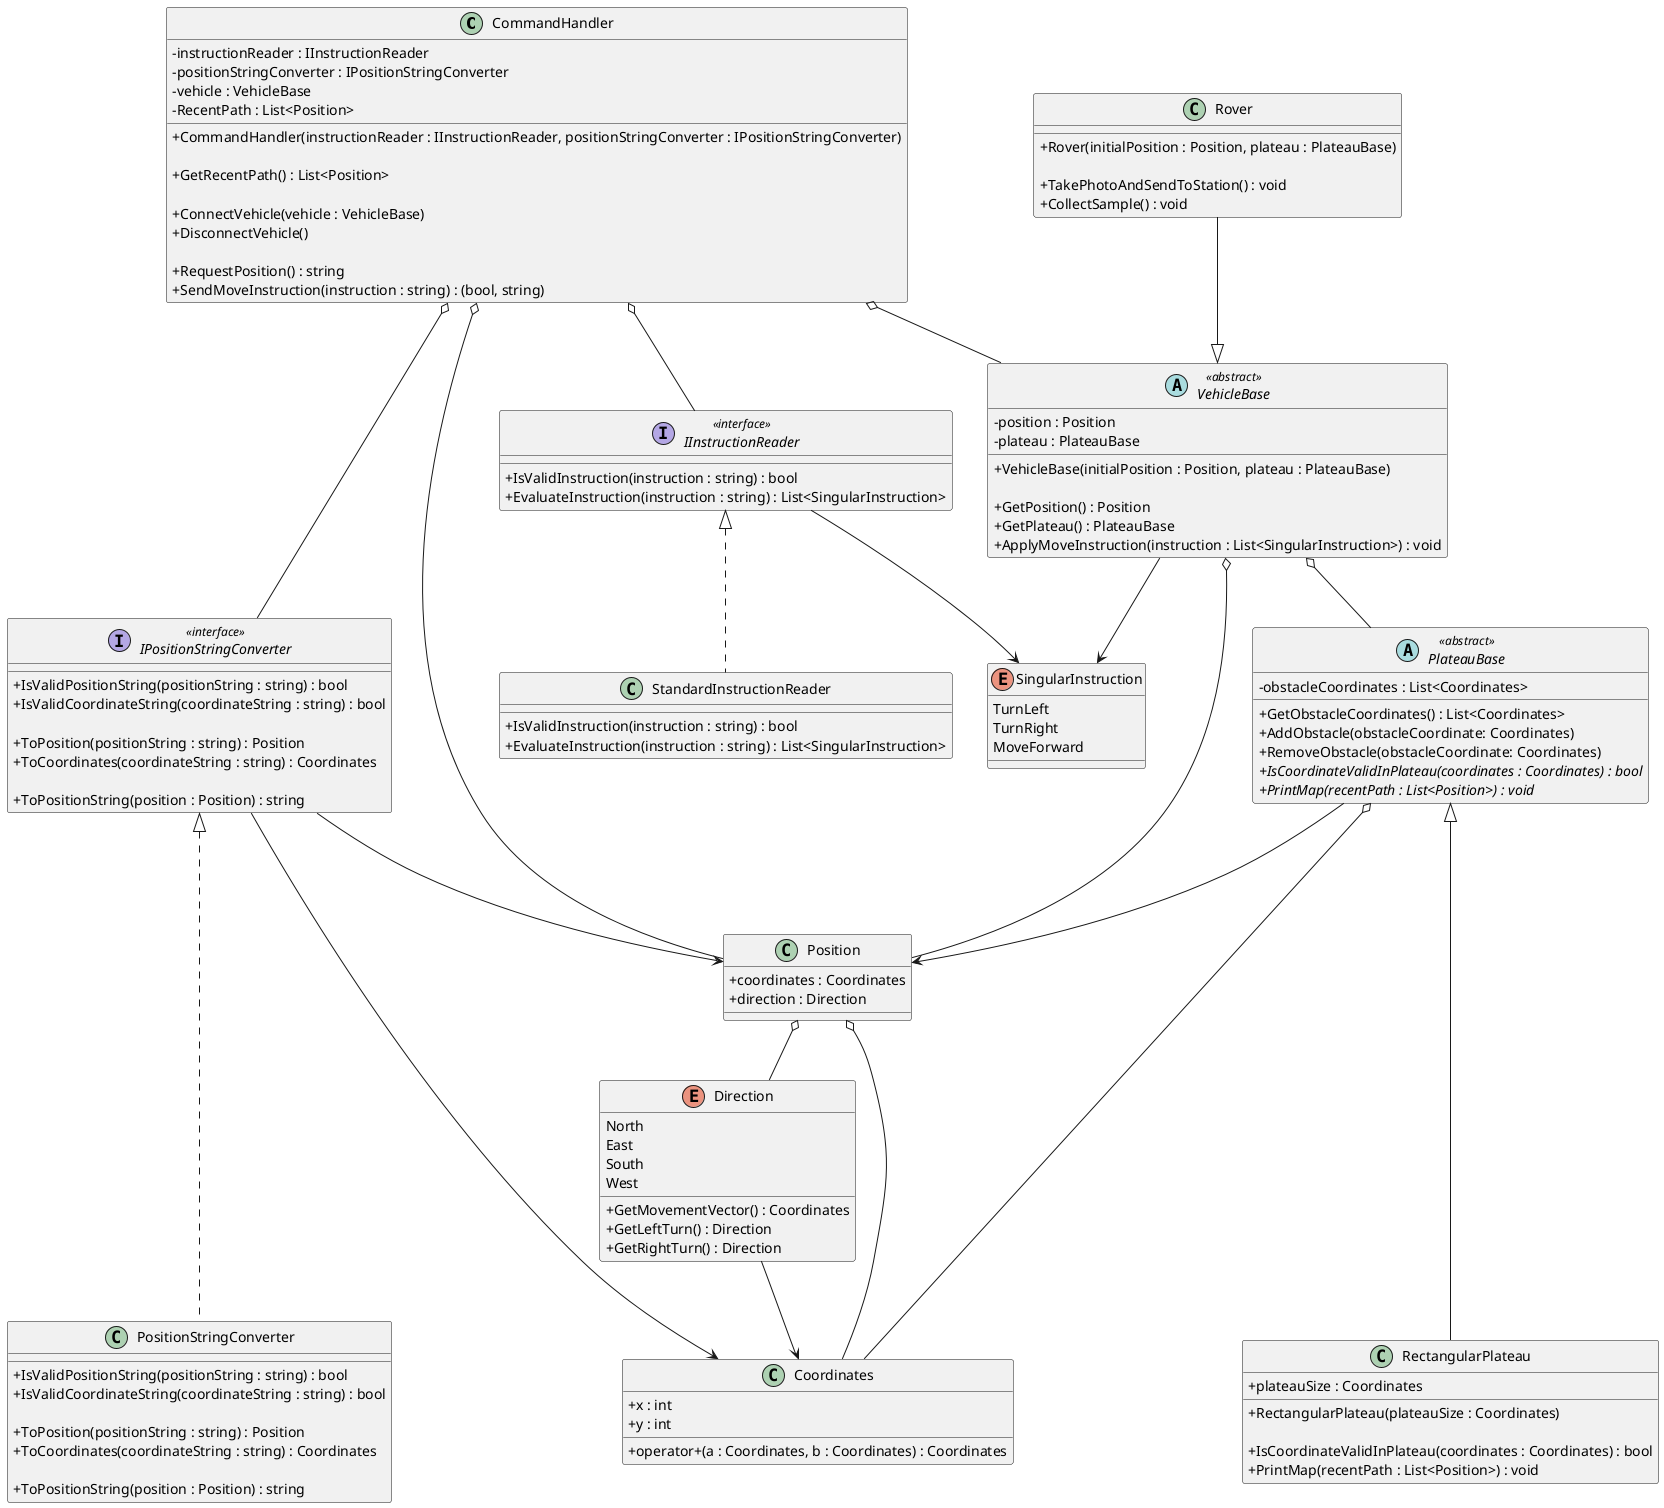 @startuml "Mars Rover Challenge"
skinparam classAttributeIconSize 0

class CommandHandler
{
  - instructionReader : IInstructionReader
  - positionStringConverter : IPositionStringConverter
  - vehicle : VehicleBase
  - RecentPath : List<Position>

  + CommandHandler(instructionReader : IInstructionReader, positionStringConverter : IPositionStringConverter)
  
  + GetRecentPath() : List<Position>

  + ConnectVehicle(vehicle : VehicleBase)
  + DisconnectVehicle()

  + RequestPosition() : string
  + SendMoveInstruction(instruction : string) : (bool, string)
}

interface IInstructionReader <<interface>>
{
  + IsValidInstruction(instruction : string) : bool
  + EvaluateInstruction(instruction : string) : List<SingularInstruction>
}

enum SingularInstruction
{
  TurnLeft
  TurnRight
  MoveForward
}

class StandardInstructionReader
{
  + IsValidInstruction(instruction : string) : bool
  + EvaluateInstruction(instruction : string) : List<SingularInstruction>
}

abstract PlateauBase <<abstract>>
{
  - obstacleCoordinates : List<Coordinates>

  + GetObstacleCoordinates() : List<Coordinates>
  + AddObstacle(obstacleCoordinate: Coordinates)
  + RemoveObstacle(obstacleCoordinate: Coordinates)
  {abstract} + IsCoordinateValidInPlateau(coordinates : Coordinates) : bool
  {abstract} + PrintMap(recentPath : List<Position>) : void
}

class RectangularPlateau
{
  + plateauSize : Coordinates

  + RectangularPlateau(plateauSize : Coordinates)

  + IsCoordinateValidInPlateau(coordinates : Coordinates) : bool
  + PrintMap(recentPath : List<Position>) : void
}

class Coordinates
{
  + x : int
  + y : int

  + operator+(a : Coordinates, b : Coordinates) : Coordinates
}

enum Direction
{
  North
  East
  South
  West

  + GetMovementVector() : Coordinates
  + GetLeftTurn() : Direction
  + GetRightTurn() : Direction
}

interface IPositionStringConverter <<interface>>
{
  + IsValidPositionString(positionString : string) : bool
  + IsValidCoordinateString(coordinateString : string) : bool

  + ToPosition(positionString : string) : Position
  + ToCoordinates(coordinateString : string) : Coordinates

  + ToPositionString(position : Position) : string
}

class Position
{
  + coordinates : Coordinates
  + direction : Direction
}

class PositionStringConverter
{
  + IsValidPositionString(positionString : string) : bool
  + IsValidCoordinateString(coordinateString : string) : bool

  + ToPosition(positionString : string) : Position
  + ToCoordinates(coordinateString : string) : Coordinates

  + ToPositionString(position : Position) : string
}

class Rover
{
  + Rover(initialPosition : Position, plateau : PlateauBase)

  + TakePhotoAndSendToStation() : void
  + CollectSample() : void
}

abstract VehicleBase <<abstract>>
{
  - position : Position
  - plateau : PlateauBase

  + VehicleBase(initialPosition : Position, plateau : PlateauBase)

  + GetPosition() : Position
  + GetPlateau() : PlateauBase
  + ApplyMoveInstruction(instruction : List<SingularInstruction>) : void
}

CommandHandler o-- IInstructionReader
CommandHandler o-- IPositionStringConverter
CommandHandler o-- VehicleBase
CommandHandler o---- Position

IInstructionReader --> SingularInstruction
IInstructionReader <|.. StandardInstructionReader 

VehicleBase <|-u- Rover
VehicleBase --> SingularInstruction
VehicleBase o--- Position
VehicleBase o-- PlateauBase

IPositionStringConverter <|..... PositionStringConverter
IPositionStringConverter ---> Position
IPositionStringConverter ----> Coordinates

PlateauBase <|----- RectangularPlateau
PlateauBase ---> Position
PlateauBase o--- Coordinates

Direction --> Coordinates 

Position o-- Direction
Position o-- Coordinates

@enduml